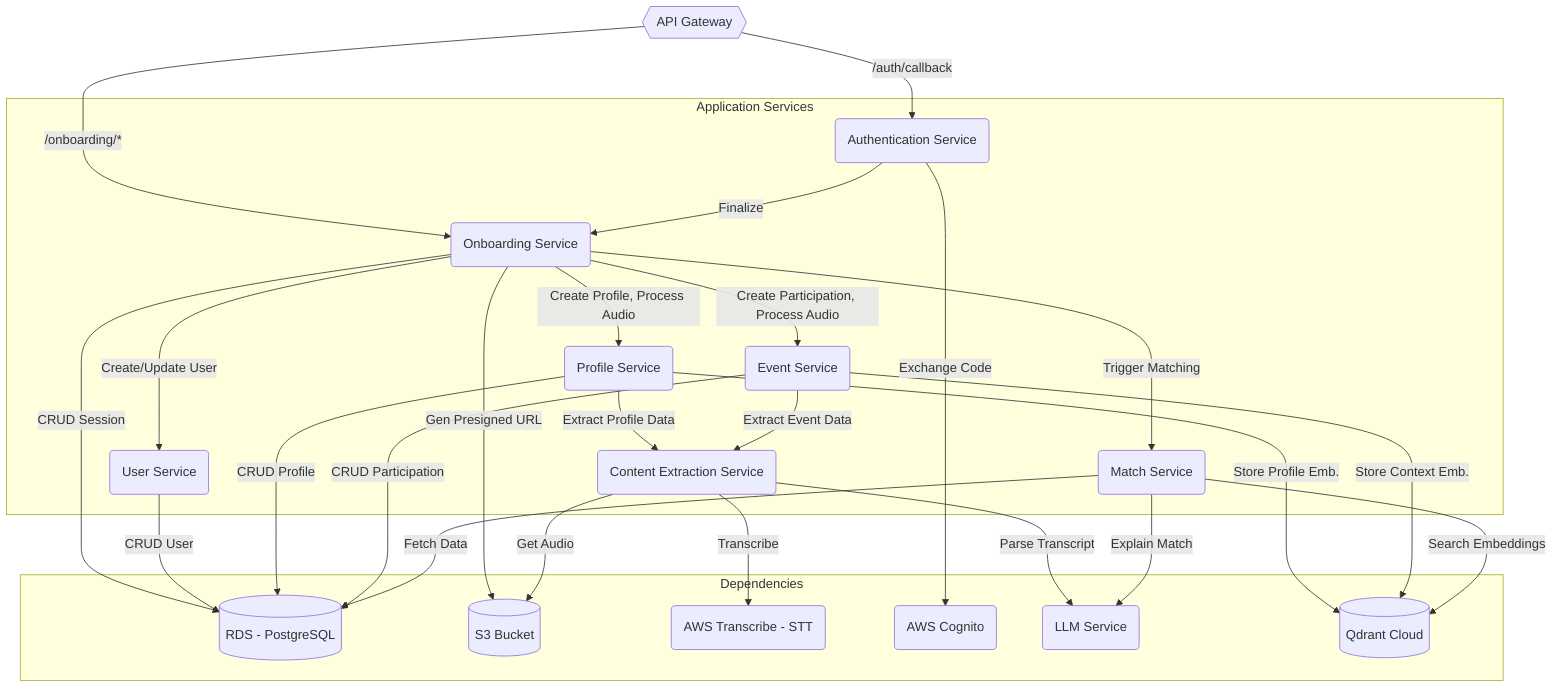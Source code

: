 graph TD
    %% Define Styles/Classes (Optional, for better visual distinction if needed)
    %% classDef aws fill:#ffbb50,stroke:#333,stroke-width:2px;
    %% classDef appSvc fill:#e0f7fa,stroke:#333;
    %% classDef db fill:#a0c4ff,stroke:#333;
    %% classDef storage fill:#ffbdbd,stroke:#333;
    %% classDef external fill:#caffbf,stroke:#333;

    %% --- Entry Point ---
    APIGateway{{API Gateway}}

    %% --- Core Application Services ---
    subgraph Application Services
        direction TB
        OnboardingService(Onboarding Service)
        AuthenticationService(Authentication Service)
        UserService(User Service)
        ProfileService(Profile Service)
        EventService(Event Service)
        MatchService(Match Service)
        ContentExtractionService(Content Extraction Service)
    end

    %% --- AWS Managed / External Dependencies ---
    subgraph Dependencies
        direction TB
        RDS[(RDS - PostgreSQL)]
        S3[(S3 Bucket)]
        Transcribe(AWS Transcribe - STT)
        Cognito(AWS Cognito)
        LLMService(LLM Service)
        QdrantCloud[(Qdrant Cloud)]
    end

    %% --- Connections ---
    APIGateway -- "/onboarding/*" --> OnboardingService
    APIGateway -- "/auth/callback" --> AuthenticationService

    OnboardingService -- "Create/Update User" --> UserService
    OnboardingService -- "Create Profile, Process Audio" --> ProfileService
    OnboardingService -- "Create Participation, Process Audio" --> EventService
    OnboardingService -- "CRUD Session" --> RDS
    OnboardingService -- "Gen Presigned URL" --> S3
    OnboardingService -- "Trigger Matching" --> MatchService

    AuthenticationService -- "Exchange Code" --> Cognito
    AuthenticationService -- "Finalize" --> OnboardingService

    UserService -- "CRUD User" --> RDS

    ProfileService -- "CRUD Profile" --> RDS
    ProfileService -- "Extract Profile Data" --> ContentExtractionService
    ProfileService -- "Store Profile Emb." --> QdrantCloud

    EventService -- "CRUD Participation" --> RDS
    EventService -- "Extract Event Data" --> ContentExtractionService
    EventService -- "Store Context Emb." --> QdrantCloud

    ContentExtractionService -- "Get Audio" --> S3
    ContentExtractionService -- "Transcribe" --> Transcribe
    ContentExtractionService -- "Parse Transcript" --> LLMService

    MatchService -- "Fetch Data" --> RDS
    MatchService -- "Search Embeddings" --> QdrantCloud
    MatchService -- "Explain Match" --> LLMService